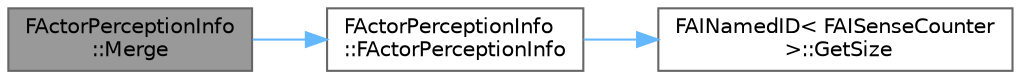 digraph "FActorPerceptionInfo::Merge"
{
 // INTERACTIVE_SVG=YES
 // LATEX_PDF_SIZE
  bgcolor="transparent";
  edge [fontname=Helvetica,fontsize=10,labelfontname=Helvetica,labelfontsize=10];
  node [fontname=Helvetica,fontsize=10,shape=box,height=0.2,width=0.4];
  rankdir="LR";
  Node1 [id="Node000001",label="FActorPerceptionInfo\l::Merge",height=0.2,width=0.4,color="gray40", fillcolor="grey60", style="filled", fontcolor="black",tooltip="takes all \"newer\" info from Other and absorbs it"];
  Node1 -> Node2 [id="edge1_Node000001_Node000002",color="steelblue1",style="solid",tooltip=" "];
  Node2 [id="Node000002",label="FActorPerceptionInfo\l::FActorPerceptionInfo",height=0.2,width=0.4,color="grey40", fillcolor="white", style="filled",URL="$d4/d25/structFActorPerceptionInfo.html#aea74a8b29bc787621b50a5f047effa6c",tooltip=" "];
  Node2 -> Node3 [id="edge2_Node000002_Node000003",color="steelblue1",style="solid",tooltip=" "];
  Node3 [id="Node000003",label="FAINamedID\< FAISenseCounter\l \>::GetSize",height=0.2,width=0.4,color="grey40", fillcolor="white", style="filled",URL="$d7/dd5/structFAINamedID.html#aaa72f358a63c8e4edbdd8df0ee09d3fb",tooltip=" "];
}
